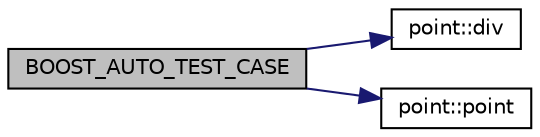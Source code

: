 digraph "BOOST_AUTO_TEST_CASE"
{
 // LATEX_PDF_SIZE
  edge [fontname="Helvetica",fontsize="10",labelfontname="Helvetica",labelfontsize="10"];
  node [fontname="Helvetica",fontsize="10",shape=record];
  rankdir="LR";
  Node1 [label="BOOST_AUTO_TEST_CASE",height=0.2,width=0.4,color="black", fillcolor="grey75", style="filled", fontcolor="black",tooltip=" "];
  Node1 -> Node2 [color="midnightblue",fontsize="10",style="solid",fontname="Helvetica"];
  Node2 [label="point::div",height=0.2,width=0.4,color="black", fillcolor="white", style="filled",URL="$classpoint.html#a76372ea6d8ec1b35361d0cebb1637c08",tooltip=" "];
  Node1 -> Node3 [color="midnightblue",fontsize="10",style="solid",fontname="Helvetica"];
  Node3 [label="point::point",height=0.2,width=0.4,color="black", fillcolor="white", style="filled",URL="$classpoint.html#a5fe21d4a4539320bf0f5caf1218d31c8",tooltip=" "];
}
